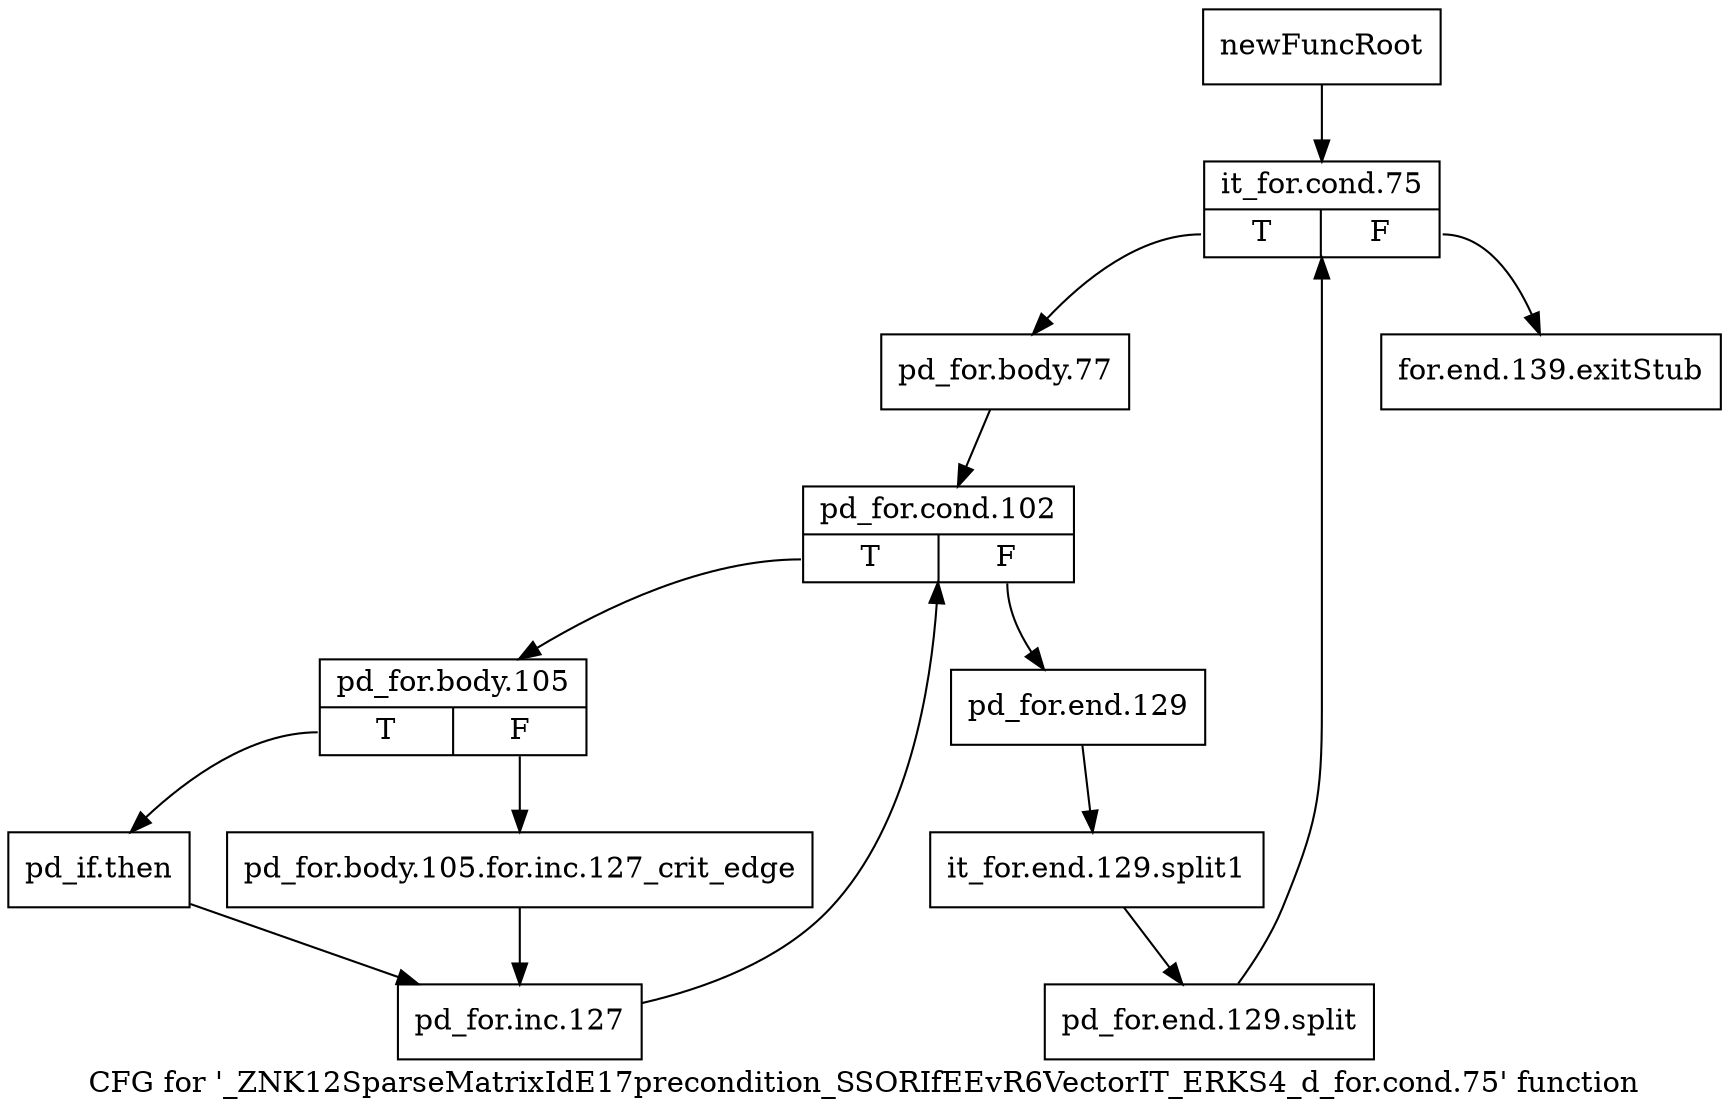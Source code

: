 digraph "CFG for '_ZNK12SparseMatrixIdE17precondition_SSORIfEEvR6VectorIT_ERKS4_d_for.cond.75' function" {
	label="CFG for '_ZNK12SparseMatrixIdE17precondition_SSORIfEEvR6VectorIT_ERKS4_d_for.cond.75' function";

	Node0x968e6f0 [shape=record,label="{newFuncRoot}"];
	Node0x968e6f0 -> Node0x968e790;
	Node0x968e740 [shape=record,label="{for.end.139.exitStub}"];
	Node0x968e790 [shape=record,label="{it_for.cond.75|{<s0>T|<s1>F}}"];
	Node0x968e790:s0 -> Node0x968e7e0;
	Node0x968e790:s1 -> Node0x968e740;
	Node0x968e7e0 [shape=record,label="{pd_for.body.77}"];
	Node0x968e7e0 -> Node0x968e830;
	Node0x968e830 [shape=record,label="{pd_for.cond.102|{<s0>T|<s1>F}}"];
	Node0x968e830:s0 -> Node0x968e8d0;
	Node0x968e830:s1 -> Node0x968e880;
	Node0x968e880 [shape=record,label="{pd_for.end.129}"];
	Node0x968e880 -> Node0x96842b0;
	Node0x96842b0 [shape=record,label="{it_for.end.129.split1}"];
	Node0x96842b0 -> Node0xbaa6430;
	Node0xbaa6430 [shape=record,label="{pd_for.end.129.split}"];
	Node0xbaa6430 -> Node0x968e790;
	Node0x968e8d0 [shape=record,label="{pd_for.body.105|{<s0>T|<s1>F}}"];
	Node0x968e8d0:s0 -> Node0x968e970;
	Node0x968e8d0:s1 -> Node0x968e920;
	Node0x968e920 [shape=record,label="{pd_for.body.105.for.inc.127_crit_edge}"];
	Node0x968e920 -> Node0x968e9c0;
	Node0x968e970 [shape=record,label="{pd_if.then}"];
	Node0x968e970 -> Node0x968e9c0;
	Node0x968e9c0 [shape=record,label="{pd_for.inc.127}"];
	Node0x968e9c0 -> Node0x968e830;
}
